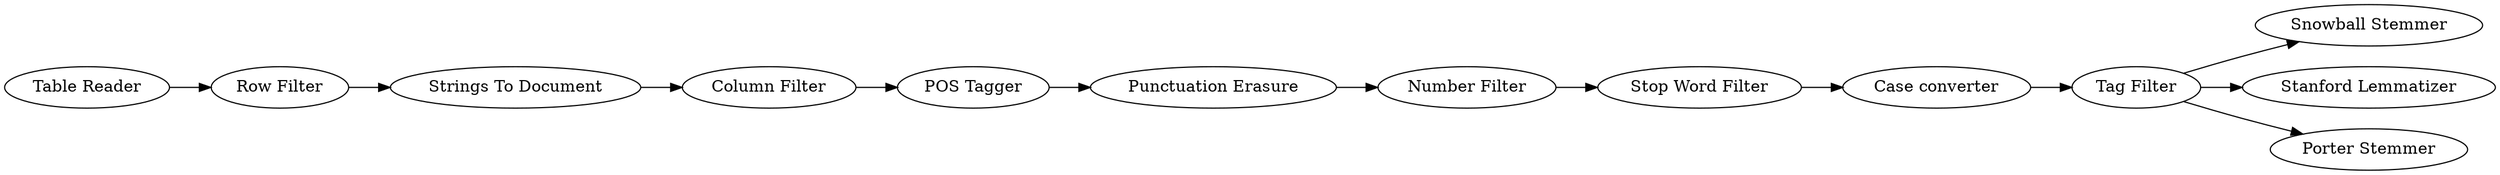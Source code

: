 digraph {
	"8909545531471556439_133" [label="Table Reader"]
	"3985460928793542346_126" [label="Row Filter"]
	"3985460928793542346_134" [label="POS Tagger"]
	"8909545531471556439_139" [label="Stop Word Filter"]
	"8909545531471556439_135" [label="Snowball Stemmer"]
	"8909545531471556439_115" [label="Punctuation Erasure"]
	"8909545531471556439_116" [label="Number Filter"]
	"3985460928793542346_133" [label="Strings To Document"]
	"8909545531471556439_137" [label="Tag Filter"]
	"8909545531471556439_130" [label="Stanford Lemmatizer"]
	"8909545531471556439_112" [label="Case converter"]
	"3985460928793542346_128" [label="Column Filter"]
	"8909545531471556439_131" [label="Porter Stemmer"]
	"8909545531471556439_116" -> "8909545531471556439_139"
	"3985460928793542346_134" -> "8909545531471556439_115"
	"8909545531471556439_115" -> "8909545531471556439_116"
	"8909545531471556439_133" -> "3985460928793542346_126"
	"3985460928793542346_128" -> "3985460928793542346_134"
	"8909545531471556439_139" -> "8909545531471556439_112"
	"8909545531471556439_137" -> "8909545531471556439_131"
	"8909545531471556439_137" -> "8909545531471556439_130"
	"3985460928793542346_133" -> "3985460928793542346_128"
	"8909545531471556439_112" -> "8909545531471556439_137"
	"3985460928793542346_126" -> "3985460928793542346_133"
	"8909545531471556439_137" -> "8909545531471556439_135"
	rankdir=LR
}
